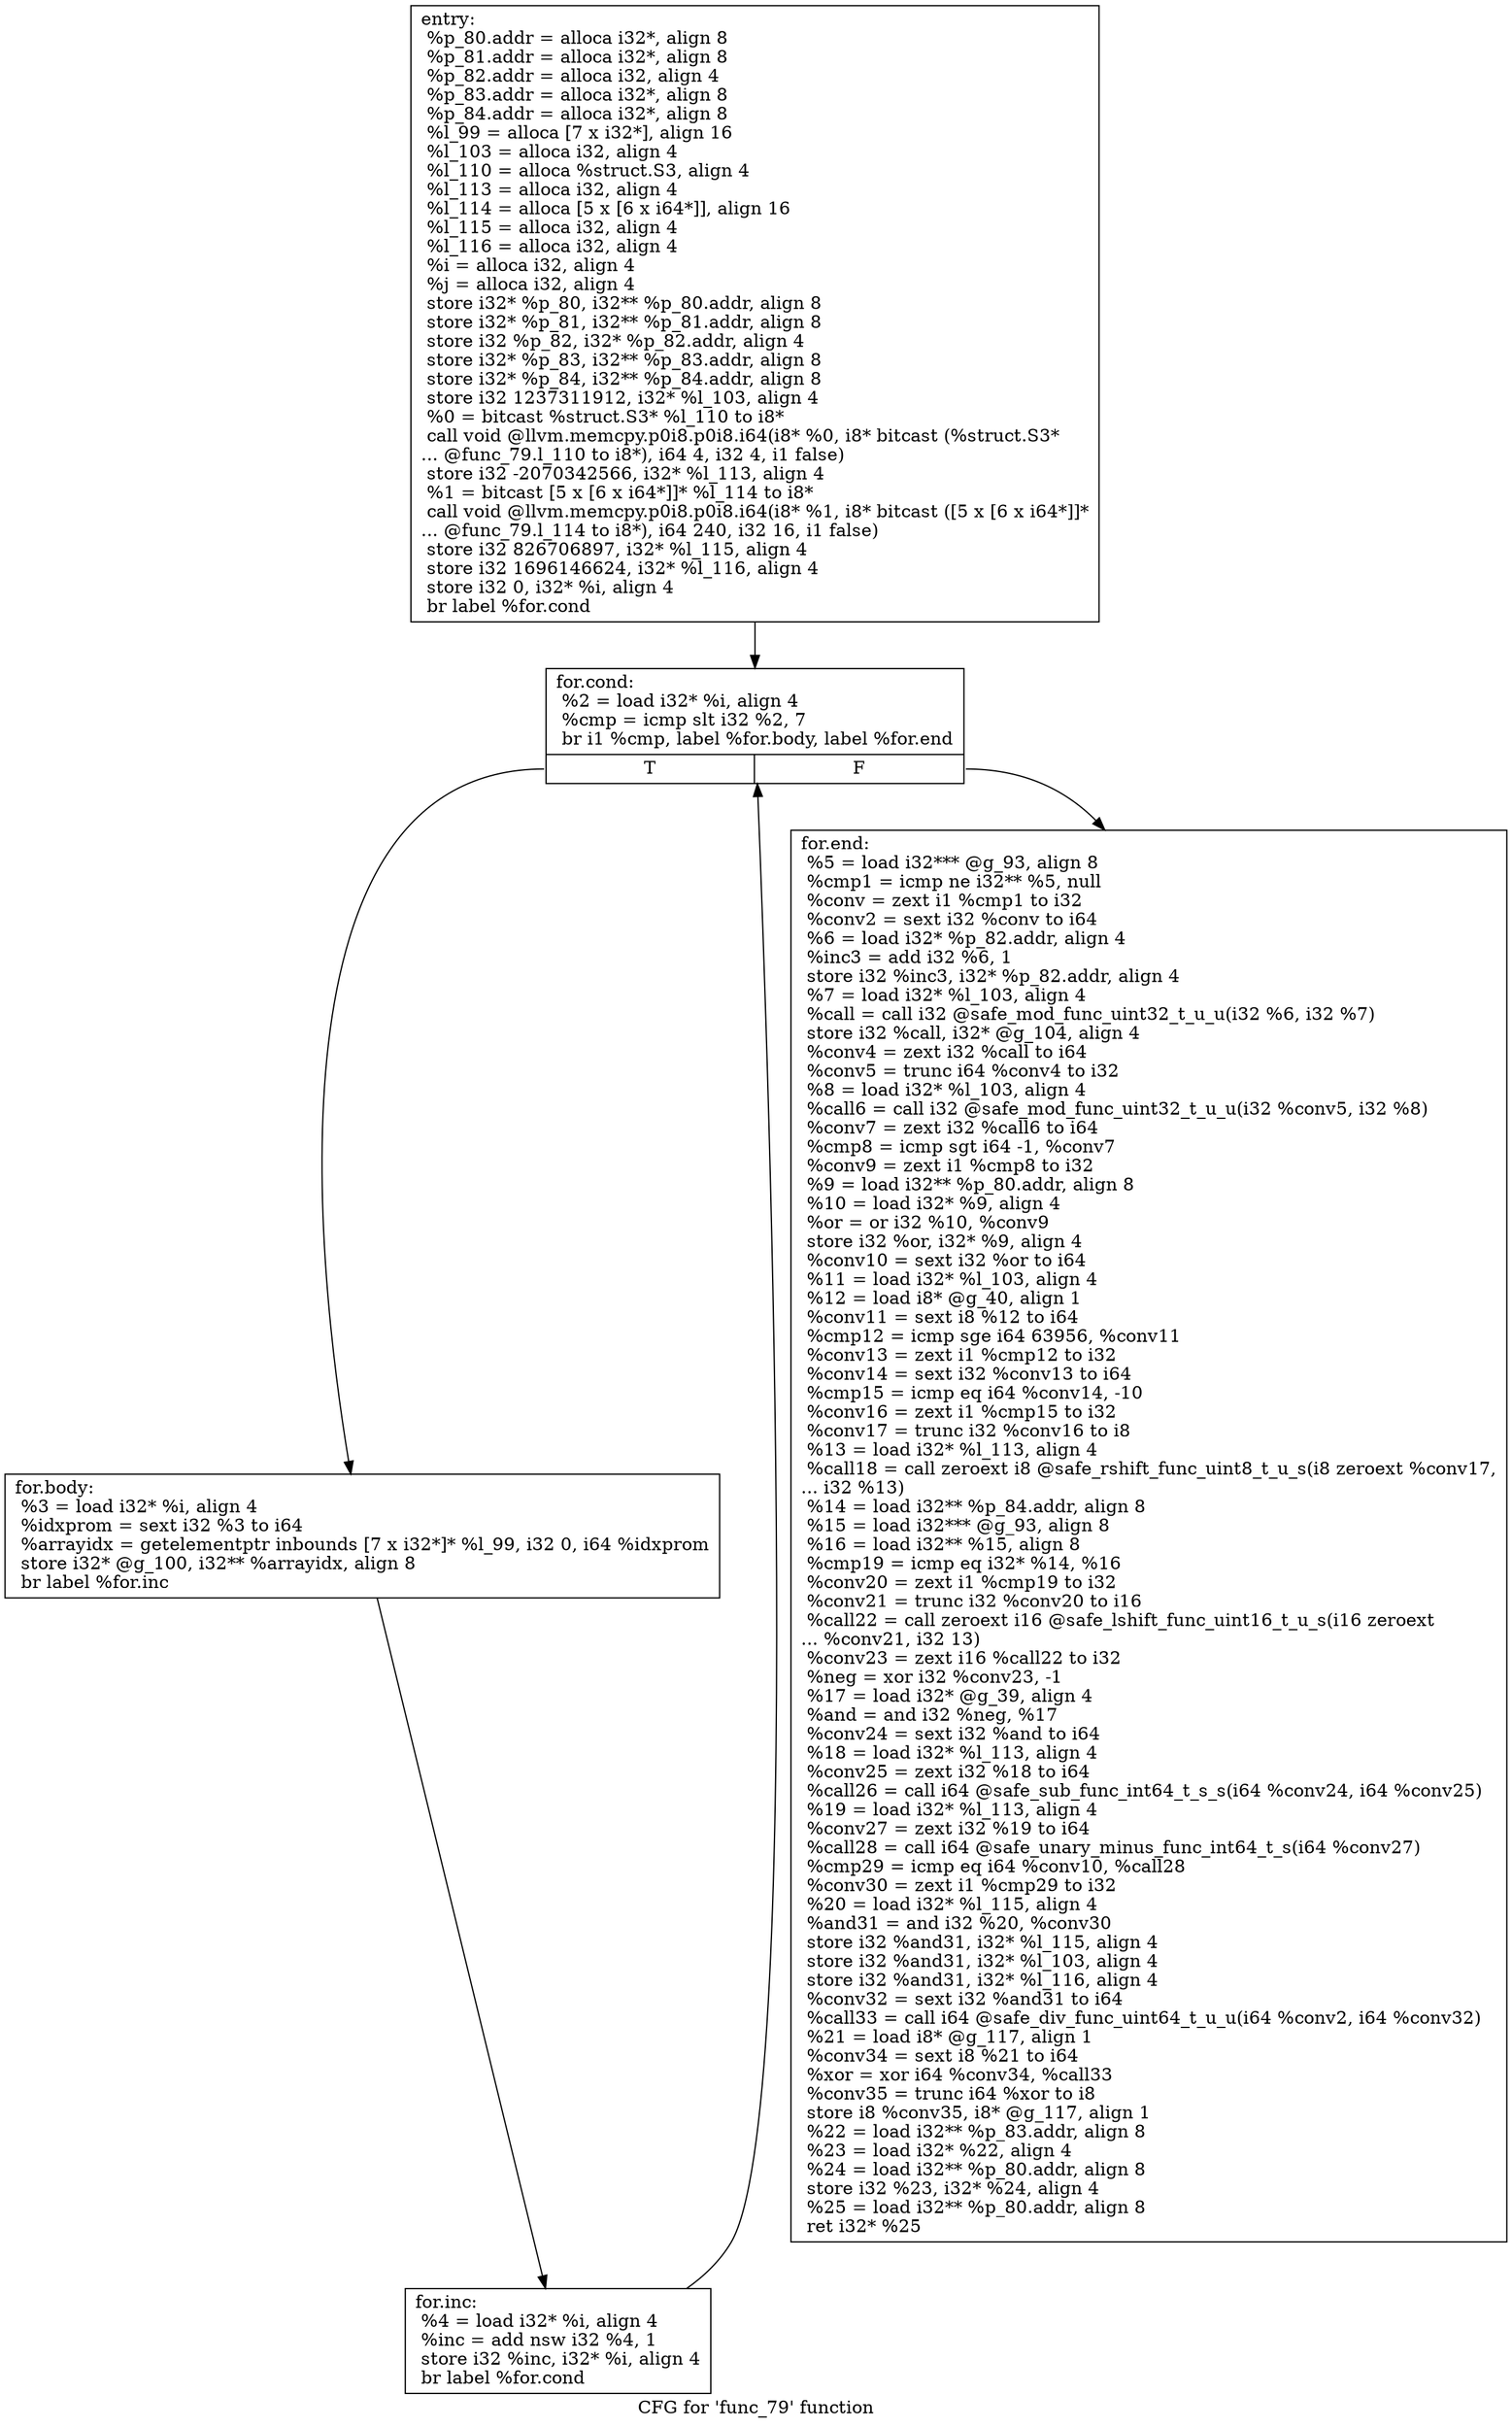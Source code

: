 digraph "CFG for 'func_79' function" {
	label="CFG for 'func_79' function";

	Node0xaae4b28 [shape=record,label="{entry:\l  %p_80.addr = alloca i32*, align 8\l  %p_81.addr = alloca i32*, align 8\l  %p_82.addr = alloca i32, align 4\l  %p_83.addr = alloca i32*, align 8\l  %p_84.addr = alloca i32*, align 8\l  %l_99 = alloca [7 x i32*], align 16\l  %l_103 = alloca i32, align 4\l  %l_110 = alloca %struct.S3, align 4\l  %l_113 = alloca i32, align 4\l  %l_114 = alloca [5 x [6 x i64*]], align 16\l  %l_115 = alloca i32, align 4\l  %l_116 = alloca i32, align 4\l  %i = alloca i32, align 4\l  %j = alloca i32, align 4\l  store i32* %p_80, i32** %p_80.addr, align 8\l  store i32* %p_81, i32** %p_81.addr, align 8\l  store i32 %p_82, i32* %p_82.addr, align 4\l  store i32* %p_83, i32** %p_83.addr, align 8\l  store i32* %p_84, i32** %p_84.addr, align 8\l  store i32 1237311912, i32* %l_103, align 4\l  %0 = bitcast %struct.S3* %l_110 to i8*\l  call void @llvm.memcpy.p0i8.p0i8.i64(i8* %0, i8* bitcast (%struct.S3*\l... @func_79.l_110 to i8*), i64 4, i32 4, i1 false)\l  store i32 -2070342566, i32* %l_113, align 4\l  %1 = bitcast [5 x [6 x i64*]]* %l_114 to i8*\l  call void @llvm.memcpy.p0i8.p0i8.i64(i8* %1, i8* bitcast ([5 x [6 x i64*]]*\l... @func_79.l_114 to i8*), i64 240, i32 16, i1 false)\l  store i32 826706897, i32* %l_115, align 4\l  store i32 1696146624, i32* %l_116, align 4\l  store i32 0, i32* %i, align 4\l  br label %for.cond\l}"];
	Node0xaae4b28 -> Node0xaae4b58;
	Node0xaae4b58 [shape=record,label="{for.cond:                                         \l  %2 = load i32* %i, align 4\l  %cmp = icmp slt i32 %2, 7\l  br i1 %cmp, label %for.body, label %for.end\l|{<s0>T|<s1>F}}"];
	Node0xaae4b58:s0 -> Node0xaae4b88;
	Node0xaae4b58:s1 -> Node0xaae4be8;
	Node0xaae4b88 [shape=record,label="{for.body:                                         \l  %3 = load i32* %i, align 4\l  %idxprom = sext i32 %3 to i64\l  %arrayidx = getelementptr inbounds [7 x i32*]* %l_99, i32 0, i64 %idxprom\l  store i32* @g_100, i32** %arrayidx, align 8\l  br label %for.inc\l}"];
	Node0xaae4b88 -> Node0xaae4bb8;
	Node0xaae4bb8 [shape=record,label="{for.inc:                                          \l  %4 = load i32* %i, align 4\l  %inc = add nsw i32 %4, 1\l  store i32 %inc, i32* %i, align 4\l  br label %for.cond\l}"];
	Node0xaae4bb8 -> Node0xaae4b58;
	Node0xaae4be8 [shape=record,label="{for.end:                                          \l  %5 = load i32*** @g_93, align 8\l  %cmp1 = icmp ne i32** %5, null\l  %conv = zext i1 %cmp1 to i32\l  %conv2 = sext i32 %conv to i64\l  %6 = load i32* %p_82.addr, align 4\l  %inc3 = add i32 %6, 1\l  store i32 %inc3, i32* %p_82.addr, align 4\l  %7 = load i32* %l_103, align 4\l  %call = call i32 @safe_mod_func_uint32_t_u_u(i32 %6, i32 %7)\l  store i32 %call, i32* @g_104, align 4\l  %conv4 = zext i32 %call to i64\l  %conv5 = trunc i64 %conv4 to i32\l  %8 = load i32* %l_103, align 4\l  %call6 = call i32 @safe_mod_func_uint32_t_u_u(i32 %conv5, i32 %8)\l  %conv7 = zext i32 %call6 to i64\l  %cmp8 = icmp sgt i64 -1, %conv7\l  %conv9 = zext i1 %cmp8 to i32\l  %9 = load i32** %p_80.addr, align 8\l  %10 = load i32* %9, align 4\l  %or = or i32 %10, %conv9\l  store i32 %or, i32* %9, align 4\l  %conv10 = sext i32 %or to i64\l  %11 = load i32* %l_103, align 4\l  %12 = load i8* @g_40, align 1\l  %conv11 = sext i8 %12 to i64\l  %cmp12 = icmp sge i64 63956, %conv11\l  %conv13 = zext i1 %cmp12 to i32\l  %conv14 = sext i32 %conv13 to i64\l  %cmp15 = icmp eq i64 %conv14, -10\l  %conv16 = zext i1 %cmp15 to i32\l  %conv17 = trunc i32 %conv16 to i8\l  %13 = load i32* %l_113, align 4\l  %call18 = call zeroext i8 @safe_rshift_func_uint8_t_u_s(i8 zeroext %conv17,\l... i32 %13)\l  %14 = load i32** %p_84.addr, align 8\l  %15 = load i32*** @g_93, align 8\l  %16 = load i32** %15, align 8\l  %cmp19 = icmp eq i32* %14, %16\l  %conv20 = zext i1 %cmp19 to i32\l  %conv21 = trunc i32 %conv20 to i16\l  %call22 = call zeroext i16 @safe_lshift_func_uint16_t_u_s(i16 zeroext\l... %conv21, i32 13)\l  %conv23 = zext i16 %call22 to i32\l  %neg = xor i32 %conv23, -1\l  %17 = load i32* @g_39, align 4\l  %and = and i32 %neg, %17\l  %conv24 = sext i32 %and to i64\l  %18 = load i32* %l_113, align 4\l  %conv25 = zext i32 %18 to i64\l  %call26 = call i64 @safe_sub_func_int64_t_s_s(i64 %conv24, i64 %conv25)\l  %19 = load i32* %l_113, align 4\l  %conv27 = zext i32 %19 to i64\l  %call28 = call i64 @safe_unary_minus_func_int64_t_s(i64 %conv27)\l  %cmp29 = icmp eq i64 %conv10, %call28\l  %conv30 = zext i1 %cmp29 to i32\l  %20 = load i32* %l_115, align 4\l  %and31 = and i32 %20, %conv30\l  store i32 %and31, i32* %l_115, align 4\l  store i32 %and31, i32* %l_103, align 4\l  store i32 %and31, i32* %l_116, align 4\l  %conv32 = sext i32 %and31 to i64\l  %call33 = call i64 @safe_div_func_uint64_t_u_u(i64 %conv2, i64 %conv32)\l  %21 = load i8* @g_117, align 1\l  %conv34 = sext i8 %21 to i64\l  %xor = xor i64 %conv34, %call33\l  %conv35 = trunc i64 %xor to i8\l  store i8 %conv35, i8* @g_117, align 1\l  %22 = load i32** %p_83.addr, align 8\l  %23 = load i32* %22, align 4\l  %24 = load i32** %p_80.addr, align 8\l  store i32 %23, i32* %24, align 4\l  %25 = load i32** %p_80.addr, align 8\l  ret i32* %25\l}"];
}
